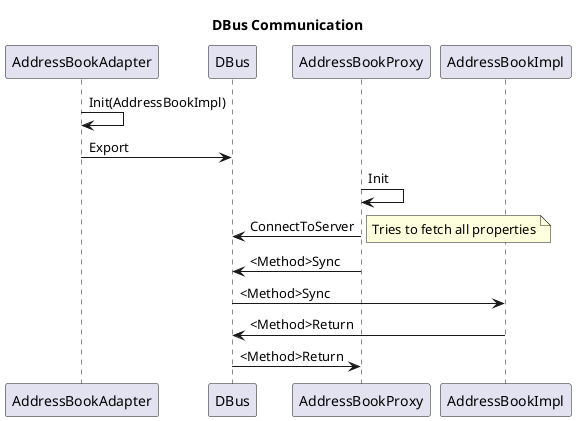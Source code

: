 @startuml
title DBus Communication
AddressBookAdapter -> AddressBookAdapter: Init(AddressBookImpl) 
AddressBookAdapter -> DBus: Export 
AddressBookProxy -> AddressBookProxy: Init 
AddressBookProxy -> DBus: ConnectToServer
note right: Tries to fetch all properties 
AddressBookProxy -> DBus: <Method>Sync
DBus -> AddressBookImpl: <Method>Sync
AddressBookImpl -> DBus: <Method>Return
DBus -> AddressBookProxy: <Method>Return

@enduml